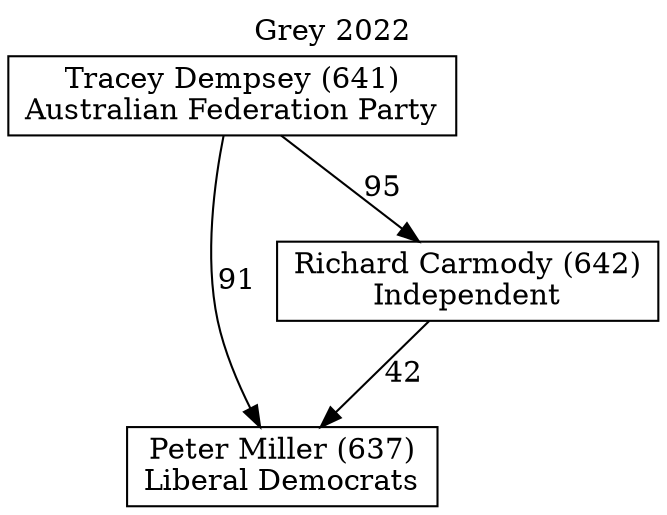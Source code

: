 // House preference flow
digraph "Peter Miller (637)_Grey_2022" {
	graph [label="Grey 2022" labelloc=t mclimit=10]
	node [shape=box]
	"Peter Miller (637)" [label="Peter Miller (637)
Liberal Democrats"]
	"Richard Carmody (642)" [label="Richard Carmody (642)
Independent"]
	"Tracey Dempsey (641)" [label="Tracey Dempsey (641)
Australian Federation Party"]
	"Richard Carmody (642)" -> "Peter Miller (637)" [label=42]
	"Tracey Dempsey (641)" -> "Richard Carmody (642)" [label=95]
	"Tracey Dempsey (641)" -> "Peter Miller (637)" [label=91]
}
